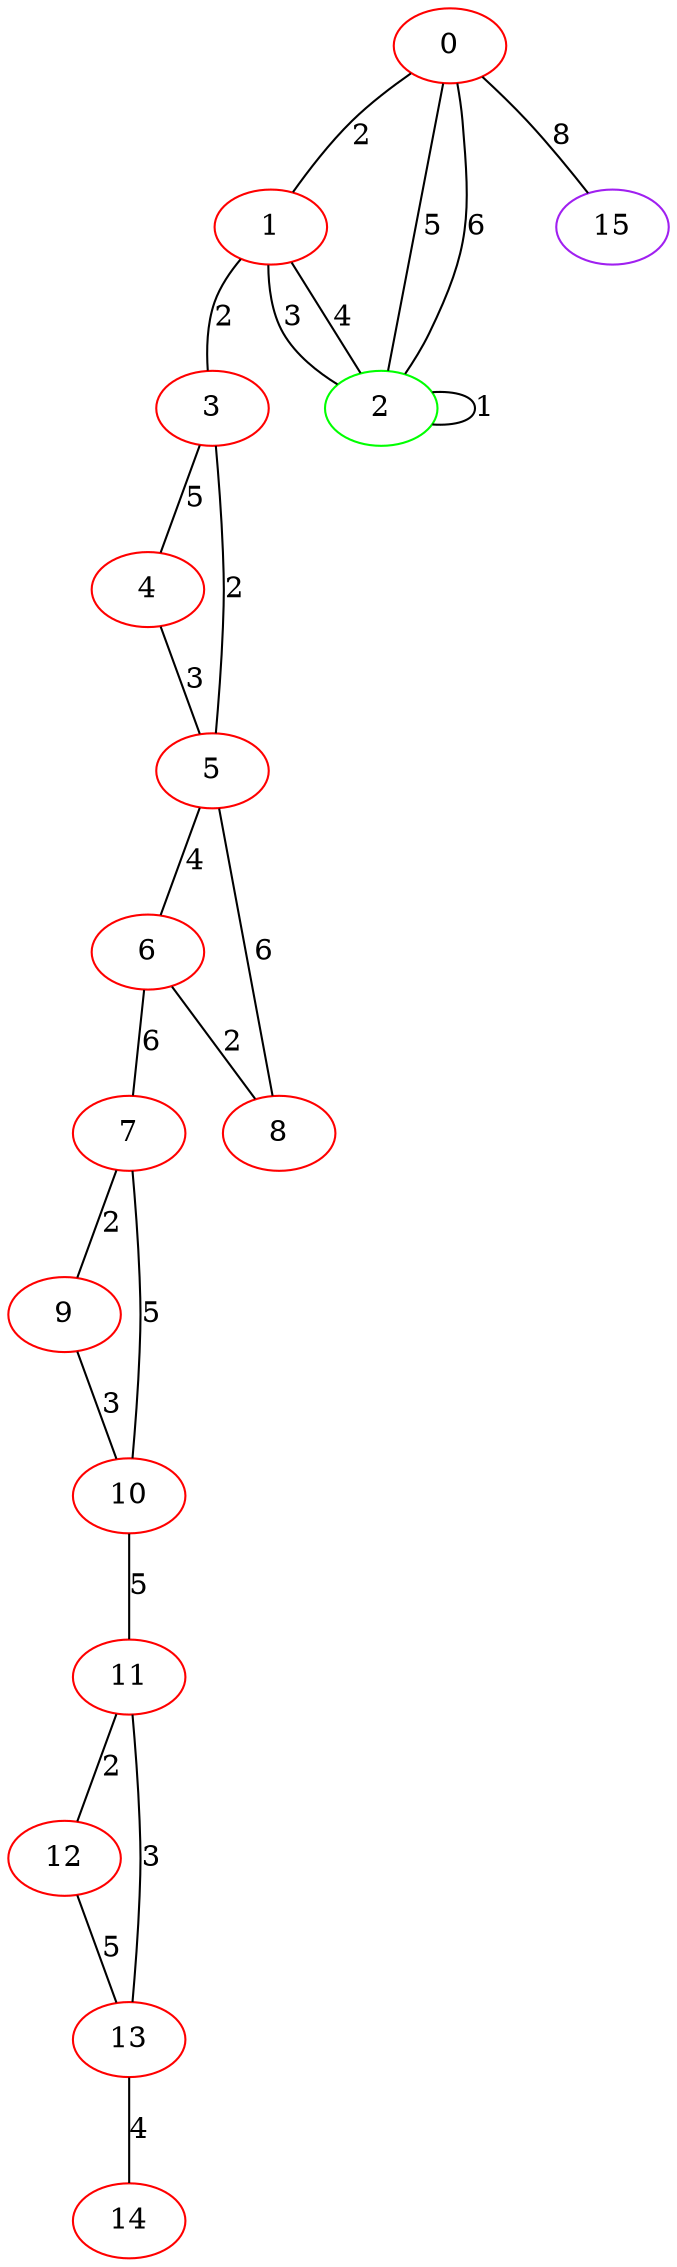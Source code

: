 graph "" {
0 [color=red, weight=1];
1 [color=red, weight=1];
2 [color=green, weight=2];
3 [color=red, weight=1];
4 [color=red, weight=1];
5 [color=red, weight=1];
6 [color=red, weight=1];
7 [color=red, weight=1];
8 [color=red, weight=1];
9 [color=red, weight=1];
10 [color=red, weight=1];
11 [color=red, weight=1];
12 [color=red, weight=1];
13 [color=red, weight=1];
14 [color=red, weight=1];
15 [color=purple, weight=4];
0 -- 1  [key=0, label=2];
0 -- 2  [key=0, label=5];
0 -- 2  [key=1, label=6];
0 -- 15  [key=0, label=8];
1 -- 2  [key=0, label=3];
1 -- 2  [key=1, label=4];
1 -- 3  [key=0, label=2];
2 -- 2  [key=0, label=1];
3 -- 4  [key=0, label=5];
3 -- 5  [key=0, label=2];
4 -- 5  [key=0, label=3];
5 -- 8  [key=0, label=6];
5 -- 6  [key=0, label=4];
6 -- 8  [key=0, label=2];
6 -- 7  [key=0, label=6];
7 -- 9  [key=0, label=2];
7 -- 10  [key=0, label=5];
9 -- 10  [key=0, label=3];
10 -- 11  [key=0, label=5];
11 -- 12  [key=0, label=2];
11 -- 13  [key=0, label=3];
12 -- 13  [key=0, label=5];
13 -- 14  [key=0, label=4];
}
